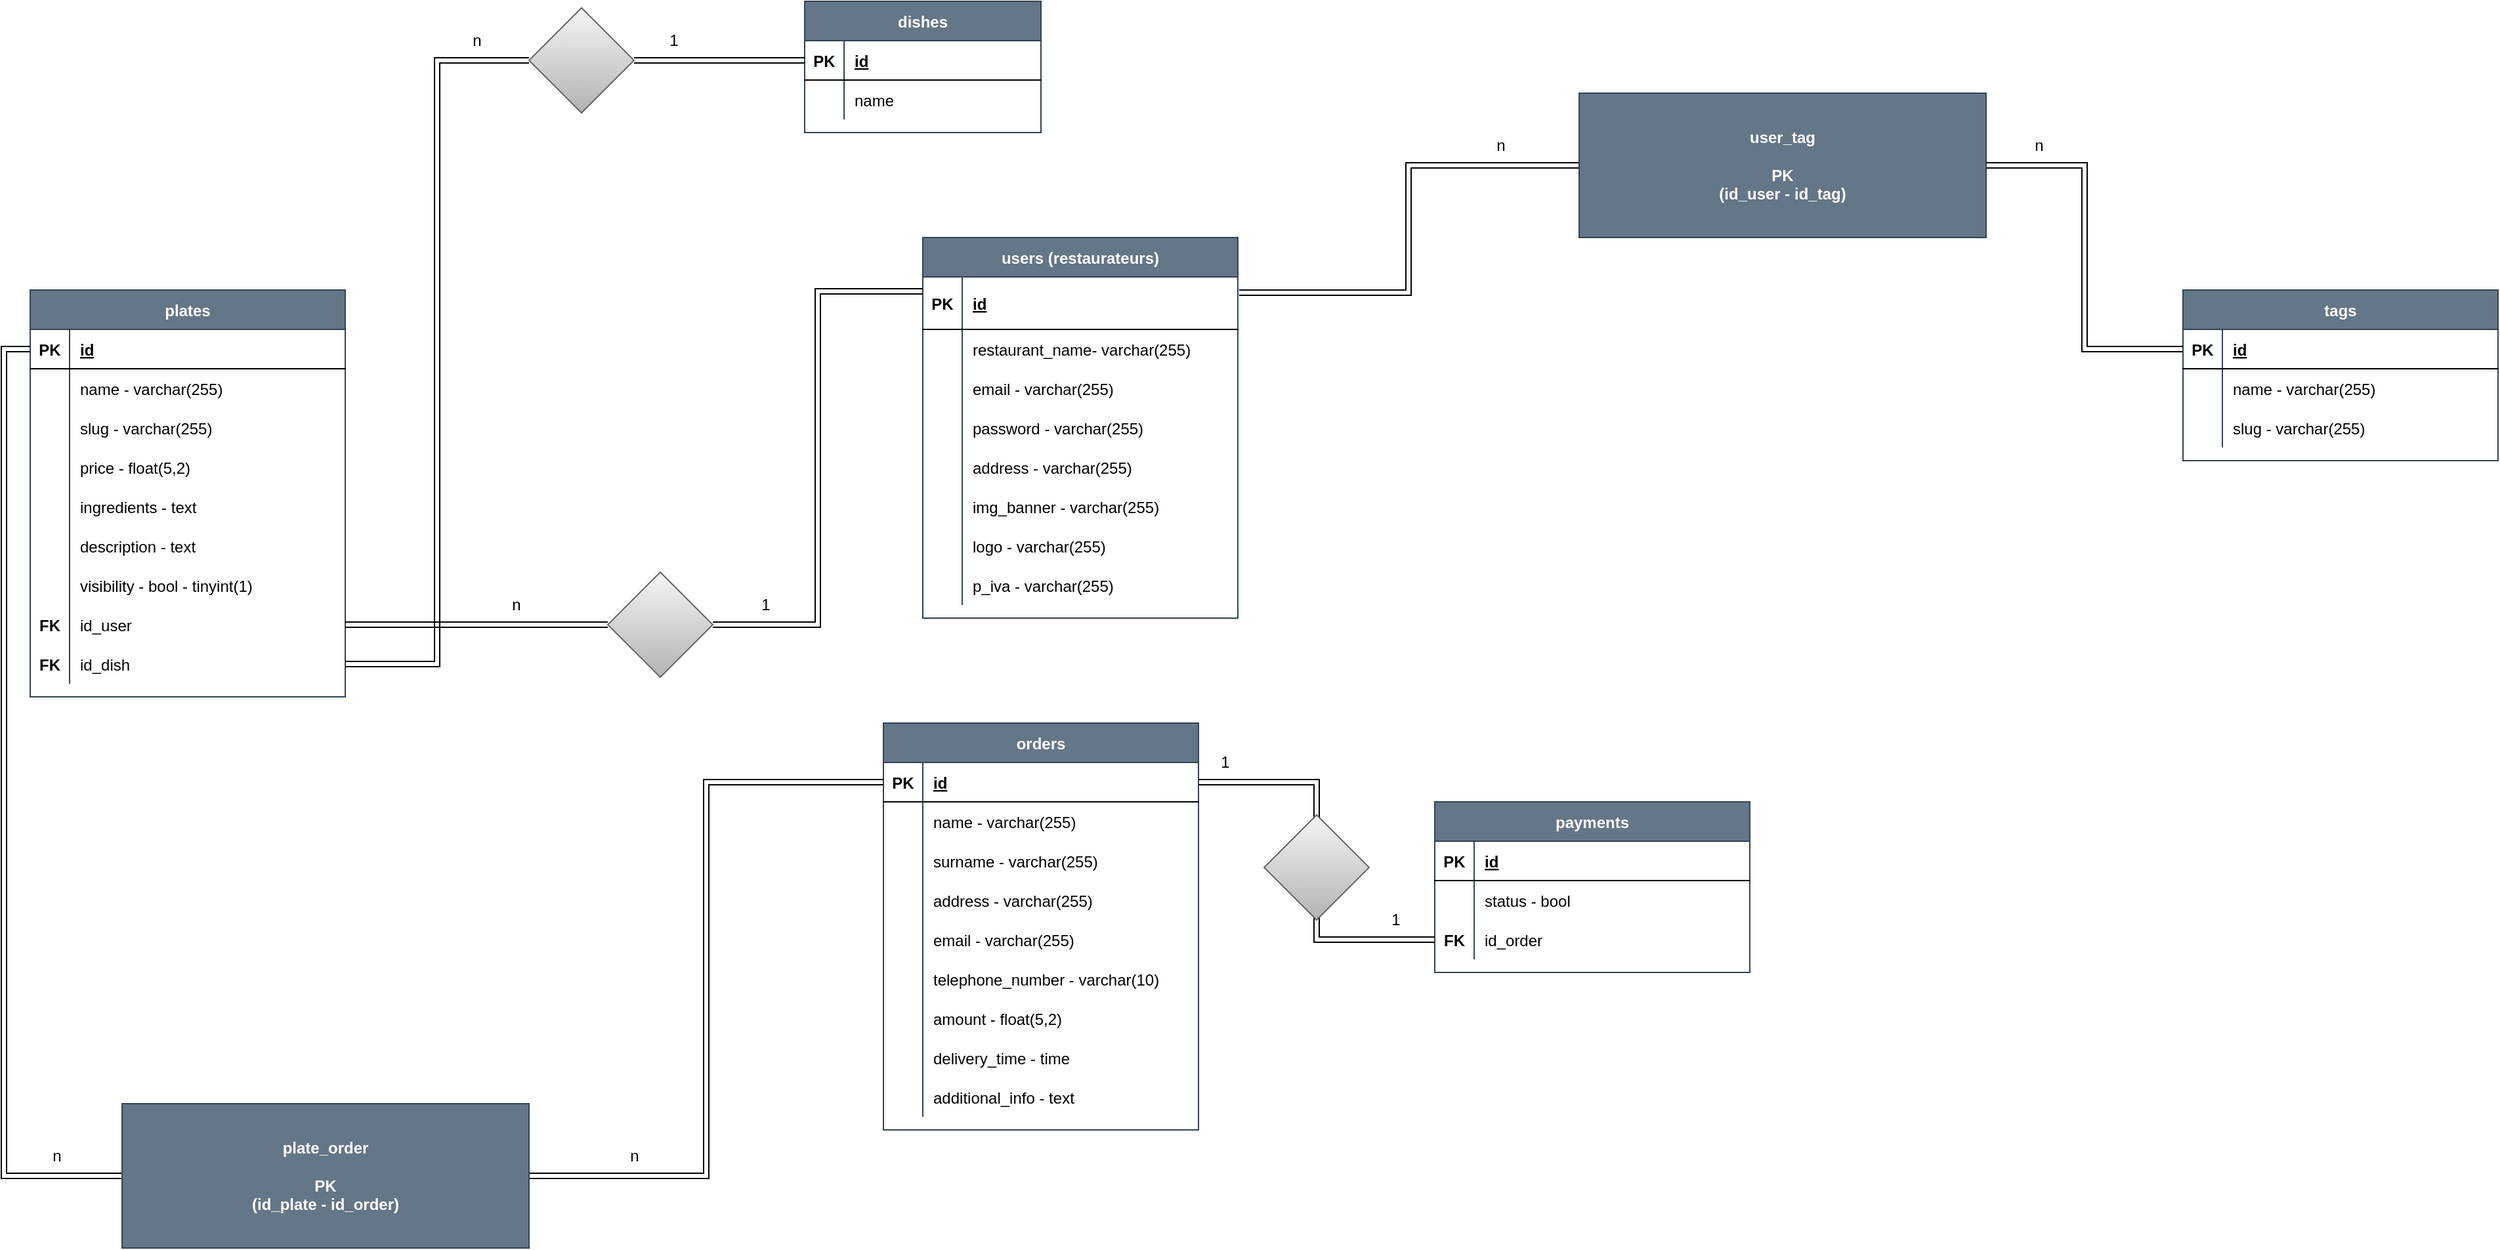 <mxfile version="14.6.13" type="device"><diagram id="OCfKpYu-21fqvuRPYT60" name="Page-1"><mxGraphModel dx="4401" dy="4482" grid="1" gridSize="10" guides="1" tooltips="1" connect="1" arrows="1" fold="1" page="1" pageScale="1" pageWidth="2339" pageHeight="3300" math="0" shadow="0"><root><mxCell id="0"/><mxCell id="1" parent="0"/><mxCell id="irEQx6zozW42-YNjG1B5-1" value="users (restaurateurs)" style="shape=table;startSize=30;container=1;collapsible=1;childLayout=tableLayout;fixedRows=1;rowLines=0;fontStyle=1;align=center;resizeLast=1;fillColor=#647687;strokeColor=#314354;fontColor=#ffffff;" parent="1" vertex="1"><mxGeometry x="460" y="60" width="240" height="290" as="geometry"><mxRectangle x="460" y="70" width="60" height="30" as="alternateBounds"/></mxGeometry></mxCell><mxCell id="irEQx6zozW42-YNjG1B5-2" value="" style="shape=partialRectangle;collapsible=0;dropTarget=0;pointerEvents=0;fillColor=none;top=0;left=0;bottom=1;right=0;points=[[0,0.5],[1,0.5]];portConstraint=eastwest;" parent="irEQx6zozW42-YNjG1B5-1" vertex="1"><mxGeometry y="30" width="240" height="40" as="geometry"/></mxCell><mxCell id="irEQx6zozW42-YNjG1B5-3" value="PK" style="shape=partialRectangle;connectable=0;fillColor=none;top=0;left=0;bottom=0;right=0;fontStyle=1;overflow=hidden;" parent="irEQx6zozW42-YNjG1B5-2" vertex="1"><mxGeometry width="30" height="40" as="geometry"/></mxCell><mxCell id="irEQx6zozW42-YNjG1B5-4" value="id" style="shape=partialRectangle;connectable=0;fillColor=none;top=0;left=0;bottom=0;right=0;align=left;spacingLeft=6;fontStyle=5;overflow=hidden;" parent="irEQx6zozW42-YNjG1B5-2" vertex="1"><mxGeometry x="30" width="210" height="40" as="geometry"/></mxCell><mxCell id="irEQx6zozW42-YNjG1B5-5" value="" style="shape=partialRectangle;collapsible=0;dropTarget=0;pointerEvents=0;fillColor=none;top=0;left=0;bottom=0;right=0;points=[[0,0.5],[1,0.5]];portConstraint=eastwest;" parent="irEQx6zozW42-YNjG1B5-1" vertex="1"><mxGeometry y="70" width="240" height="30" as="geometry"/></mxCell><mxCell id="irEQx6zozW42-YNjG1B5-6" value="" style="shape=partialRectangle;connectable=0;fillColor=none;top=0;left=0;bottom=0;right=0;editable=1;overflow=hidden;" parent="irEQx6zozW42-YNjG1B5-5" vertex="1"><mxGeometry width="30" height="30" as="geometry"/></mxCell><mxCell id="irEQx6zozW42-YNjG1B5-7" value="restaurant_name- varchar(255)" style="shape=partialRectangle;connectable=0;fillColor=none;top=0;left=0;bottom=0;right=0;align=left;spacingLeft=6;overflow=hidden;" parent="irEQx6zozW42-YNjG1B5-5" vertex="1"><mxGeometry x="30" width="210" height="30" as="geometry"/></mxCell><mxCell id="irEQx6zozW42-YNjG1B5-8" value="" style="shape=partialRectangle;collapsible=0;dropTarget=0;pointerEvents=0;fillColor=none;top=0;left=0;bottom=0;right=0;points=[[0,0.5],[1,0.5]];portConstraint=eastwest;" parent="irEQx6zozW42-YNjG1B5-1" vertex="1"><mxGeometry y="100" width="240" height="30" as="geometry"/></mxCell><mxCell id="irEQx6zozW42-YNjG1B5-9" value="" style="shape=partialRectangle;connectable=0;fillColor=none;top=0;left=0;bottom=0;right=0;editable=1;overflow=hidden;" parent="irEQx6zozW42-YNjG1B5-8" vertex="1"><mxGeometry width="30" height="30" as="geometry"/></mxCell><mxCell id="irEQx6zozW42-YNjG1B5-10" value="email - varchar(255)" style="shape=partialRectangle;connectable=0;fillColor=none;top=0;left=0;bottom=0;right=0;align=left;spacingLeft=6;overflow=hidden;" parent="irEQx6zozW42-YNjG1B5-8" vertex="1"><mxGeometry x="30" width="210" height="30" as="geometry"/></mxCell><mxCell id="irEQx6zozW42-YNjG1B5-11" value="" style="shape=partialRectangle;collapsible=0;dropTarget=0;pointerEvents=0;fillColor=none;top=0;left=0;bottom=0;right=0;points=[[0,0.5],[1,0.5]];portConstraint=eastwest;" parent="irEQx6zozW42-YNjG1B5-1" vertex="1"><mxGeometry y="130" width="240" height="30" as="geometry"/></mxCell><mxCell id="irEQx6zozW42-YNjG1B5-12" value="" style="shape=partialRectangle;connectable=0;fillColor=none;top=0;left=0;bottom=0;right=0;editable=1;overflow=hidden;" parent="irEQx6zozW42-YNjG1B5-11" vertex="1"><mxGeometry width="30" height="30" as="geometry"/></mxCell><mxCell id="irEQx6zozW42-YNjG1B5-13" value="password - varchar(255)" style="shape=partialRectangle;connectable=0;fillColor=none;top=0;left=0;bottom=0;right=0;align=left;spacingLeft=6;overflow=hidden;" parent="irEQx6zozW42-YNjG1B5-11" vertex="1"><mxGeometry x="30" width="210" height="30" as="geometry"/></mxCell><mxCell id="irEQx6zozW42-YNjG1B5-14" value="" style="shape=partialRectangle;collapsible=0;dropTarget=0;pointerEvents=0;fillColor=none;top=0;left=0;bottom=0;right=0;points=[[0,0.5],[1,0.5]];portConstraint=eastwest;" parent="irEQx6zozW42-YNjG1B5-1" vertex="1"><mxGeometry y="160" width="240" height="30" as="geometry"/></mxCell><mxCell id="irEQx6zozW42-YNjG1B5-15" value="" style="shape=partialRectangle;connectable=0;fillColor=none;top=0;left=0;bottom=0;right=0;editable=1;overflow=hidden;" parent="irEQx6zozW42-YNjG1B5-14" vertex="1"><mxGeometry width="30" height="30" as="geometry"/></mxCell><mxCell id="irEQx6zozW42-YNjG1B5-16" value="address - varchar(255)" style="shape=partialRectangle;connectable=0;fillColor=none;top=0;left=0;bottom=0;right=0;align=left;spacingLeft=6;overflow=hidden;" parent="irEQx6zozW42-YNjG1B5-14" vertex="1"><mxGeometry x="30" width="210" height="30" as="geometry"/></mxCell><mxCell id="irEQx6zozW42-YNjG1B5-17" value="" style="shape=partialRectangle;collapsible=0;dropTarget=0;pointerEvents=0;fillColor=none;top=0;left=0;bottom=0;right=0;points=[[0,0.5],[1,0.5]];portConstraint=eastwest;" parent="irEQx6zozW42-YNjG1B5-1" vertex="1"><mxGeometry y="190" width="240" height="30" as="geometry"/></mxCell><mxCell id="irEQx6zozW42-YNjG1B5-18" value="" style="shape=partialRectangle;connectable=0;fillColor=none;top=0;left=0;bottom=0;right=0;editable=1;overflow=hidden;" parent="irEQx6zozW42-YNjG1B5-17" vertex="1"><mxGeometry width="30" height="30" as="geometry"/></mxCell><mxCell id="irEQx6zozW42-YNjG1B5-19" value="img_banner - varchar(255)" style="shape=partialRectangle;connectable=0;fillColor=none;top=0;left=0;bottom=0;right=0;align=left;spacingLeft=6;overflow=hidden;" parent="irEQx6zozW42-YNjG1B5-17" vertex="1"><mxGeometry x="30" width="210" height="30" as="geometry"/></mxCell><mxCell id="MkIH5pgXnj6aH3wfP5eJ-2" value="" style="shape=partialRectangle;collapsible=0;dropTarget=0;pointerEvents=0;fillColor=none;top=0;left=0;bottom=0;right=0;points=[[0,0.5],[1,0.5]];portConstraint=eastwest;" parent="irEQx6zozW42-YNjG1B5-1" vertex="1"><mxGeometry y="220" width="240" height="30" as="geometry"/></mxCell><mxCell id="MkIH5pgXnj6aH3wfP5eJ-3" value="" style="shape=partialRectangle;connectable=0;fillColor=none;top=0;left=0;bottom=0;right=0;editable=1;overflow=hidden;" parent="MkIH5pgXnj6aH3wfP5eJ-2" vertex="1"><mxGeometry width="30" height="30" as="geometry"/></mxCell><mxCell id="MkIH5pgXnj6aH3wfP5eJ-4" value="logo - varchar(255)" style="shape=partialRectangle;connectable=0;fillColor=none;top=0;left=0;bottom=0;right=0;align=left;spacingLeft=6;overflow=hidden;" parent="MkIH5pgXnj6aH3wfP5eJ-2" vertex="1"><mxGeometry x="30" width="210" height="30" as="geometry"/></mxCell><mxCell id="MkIH5pgXnj6aH3wfP5eJ-5" value="" style="shape=partialRectangle;collapsible=0;dropTarget=0;pointerEvents=0;fillColor=none;top=0;left=0;bottom=0;right=0;points=[[0,0.5],[1,0.5]];portConstraint=eastwest;" parent="irEQx6zozW42-YNjG1B5-1" vertex="1"><mxGeometry y="250" width="240" height="30" as="geometry"/></mxCell><mxCell id="MkIH5pgXnj6aH3wfP5eJ-6" value="" style="shape=partialRectangle;connectable=0;fillColor=none;top=0;left=0;bottom=0;right=0;editable=1;overflow=hidden;" parent="MkIH5pgXnj6aH3wfP5eJ-5" vertex="1"><mxGeometry width="30" height="30" as="geometry"/></mxCell><mxCell id="MkIH5pgXnj6aH3wfP5eJ-7" value="p_iva - varchar(255)" style="shape=partialRectangle;connectable=0;fillColor=none;top=0;left=0;bottom=0;right=0;align=left;spacingLeft=6;overflow=hidden;" parent="MkIH5pgXnj6aH3wfP5eJ-5" vertex="1"><mxGeometry x="30" width="210" height="30" as="geometry"/></mxCell><mxCell id="irEQx6zozW42-YNjG1B5-20" value="plates" style="shape=table;startSize=30;container=1;collapsible=1;childLayout=tableLayout;fixedRows=1;rowLines=0;fontStyle=1;align=center;resizeLast=1;fillColor=#647687;strokeColor=#314354;fontColor=#ffffff;" parent="1" vertex="1"><mxGeometry x="-220" y="100" width="240" height="310" as="geometry"><mxRectangle x="-220" y="100" width="70" height="30" as="alternateBounds"/></mxGeometry></mxCell><mxCell id="irEQx6zozW42-YNjG1B5-21" value="" style="shape=partialRectangle;collapsible=0;dropTarget=0;pointerEvents=0;fillColor=none;top=0;left=0;bottom=1;right=0;points=[[0,0.5],[1,0.5]];portConstraint=eastwest;" parent="irEQx6zozW42-YNjG1B5-20" vertex="1"><mxGeometry y="30" width="240" height="30" as="geometry"/></mxCell><mxCell id="irEQx6zozW42-YNjG1B5-22" value="PK" style="shape=partialRectangle;connectable=0;fillColor=none;top=0;left=0;bottom=0;right=0;fontStyle=1;overflow=hidden;" parent="irEQx6zozW42-YNjG1B5-21" vertex="1"><mxGeometry width="30" height="30" as="geometry"/></mxCell><mxCell id="irEQx6zozW42-YNjG1B5-23" value="id" style="shape=partialRectangle;connectable=0;fillColor=none;top=0;left=0;bottom=0;right=0;align=left;spacingLeft=6;fontStyle=5;overflow=hidden;" parent="irEQx6zozW42-YNjG1B5-21" vertex="1"><mxGeometry x="30" width="210" height="30" as="geometry"/></mxCell><mxCell id="irEQx6zozW42-YNjG1B5-24" value="" style="shape=partialRectangle;collapsible=0;dropTarget=0;pointerEvents=0;fillColor=none;top=0;left=0;bottom=0;right=0;points=[[0,0.5],[1,0.5]];portConstraint=eastwest;" parent="irEQx6zozW42-YNjG1B5-20" vertex="1"><mxGeometry y="60" width="240" height="30" as="geometry"/></mxCell><mxCell id="irEQx6zozW42-YNjG1B5-25" value="" style="shape=partialRectangle;connectable=0;fillColor=none;top=0;left=0;bottom=0;right=0;editable=1;overflow=hidden;" parent="irEQx6zozW42-YNjG1B5-24" vertex="1"><mxGeometry width="30" height="30" as="geometry"/></mxCell><mxCell id="irEQx6zozW42-YNjG1B5-26" value="name - varchar(255)" style="shape=partialRectangle;connectable=0;fillColor=none;top=0;left=0;bottom=0;right=0;align=left;spacingLeft=6;overflow=hidden;" parent="irEQx6zozW42-YNjG1B5-24" vertex="1"><mxGeometry x="30" width="210" height="30" as="geometry"/></mxCell><mxCell id="irEQx6zozW42-YNjG1B5-27" value="" style="shape=partialRectangle;collapsible=0;dropTarget=0;pointerEvents=0;fillColor=none;top=0;left=0;bottom=0;right=0;points=[[0,0.5],[1,0.5]];portConstraint=eastwest;" parent="irEQx6zozW42-YNjG1B5-20" vertex="1"><mxGeometry y="90" width="240" height="30" as="geometry"/></mxCell><mxCell id="irEQx6zozW42-YNjG1B5-28" value="" style="shape=partialRectangle;connectable=0;fillColor=none;top=0;left=0;bottom=0;right=0;editable=1;overflow=hidden;" parent="irEQx6zozW42-YNjG1B5-27" vertex="1"><mxGeometry width="30" height="30" as="geometry"/></mxCell><mxCell id="irEQx6zozW42-YNjG1B5-29" value="slug - varchar(255)" style="shape=partialRectangle;connectable=0;fillColor=none;top=0;left=0;bottom=0;right=0;align=left;spacingLeft=6;overflow=hidden;" parent="irEQx6zozW42-YNjG1B5-27" vertex="1"><mxGeometry x="30" width="210" height="30" as="geometry"/></mxCell><mxCell id="irEQx6zozW42-YNjG1B5-30" value="" style="shape=partialRectangle;collapsible=0;dropTarget=0;pointerEvents=0;fillColor=none;top=0;left=0;bottom=0;right=0;points=[[0,0.5],[1,0.5]];portConstraint=eastwest;" parent="irEQx6zozW42-YNjG1B5-20" vertex="1"><mxGeometry y="120" width="240" height="30" as="geometry"/></mxCell><mxCell id="irEQx6zozW42-YNjG1B5-31" value="" style="shape=partialRectangle;connectable=0;fillColor=none;top=0;left=0;bottom=0;right=0;editable=1;overflow=hidden;" parent="irEQx6zozW42-YNjG1B5-30" vertex="1"><mxGeometry width="30" height="30" as="geometry"/></mxCell><mxCell id="irEQx6zozW42-YNjG1B5-32" value="price - float(5,2)" style="shape=partialRectangle;connectable=0;fillColor=none;top=0;left=0;bottom=0;right=0;align=left;spacingLeft=6;overflow=hidden;" parent="irEQx6zozW42-YNjG1B5-30" vertex="1"><mxGeometry x="30" width="210" height="30" as="geometry"/></mxCell><mxCell id="irEQx6zozW42-YNjG1B5-33" value="" style="shape=partialRectangle;collapsible=0;dropTarget=0;pointerEvents=0;fillColor=none;top=0;left=0;bottom=0;right=0;points=[[0,0.5],[1,0.5]];portConstraint=eastwest;" parent="irEQx6zozW42-YNjG1B5-20" vertex="1"><mxGeometry y="150" width="240" height="30" as="geometry"/></mxCell><mxCell id="irEQx6zozW42-YNjG1B5-34" value="" style="shape=partialRectangle;connectable=0;fillColor=none;top=0;left=0;bottom=0;right=0;editable=1;overflow=hidden;" parent="irEQx6zozW42-YNjG1B5-33" vertex="1"><mxGeometry width="30" height="30" as="geometry"/></mxCell><mxCell id="irEQx6zozW42-YNjG1B5-35" value="ingredients - text" style="shape=partialRectangle;connectable=0;fillColor=none;top=0;left=0;bottom=0;right=0;align=left;spacingLeft=6;overflow=hidden;" parent="irEQx6zozW42-YNjG1B5-33" vertex="1"><mxGeometry x="30" width="210" height="30" as="geometry"/></mxCell><mxCell id="irEQx6zozW42-YNjG1B5-45" value="" style="shape=partialRectangle;collapsible=0;dropTarget=0;pointerEvents=0;fillColor=none;top=0;left=0;bottom=0;right=0;points=[[0,0.5],[1,0.5]];portConstraint=eastwest;" parent="irEQx6zozW42-YNjG1B5-20" vertex="1"><mxGeometry y="180" width="240" height="30" as="geometry"/></mxCell><mxCell id="irEQx6zozW42-YNjG1B5-46" value="" style="shape=partialRectangle;connectable=0;fillColor=none;top=0;left=0;bottom=0;right=0;editable=1;overflow=hidden;" parent="irEQx6zozW42-YNjG1B5-45" vertex="1"><mxGeometry width="30" height="30" as="geometry"/></mxCell><mxCell id="irEQx6zozW42-YNjG1B5-47" value="description - text" style="shape=partialRectangle;connectable=0;fillColor=none;top=0;left=0;bottom=0;right=0;align=left;spacingLeft=6;overflow=hidden;" parent="irEQx6zozW42-YNjG1B5-45" vertex="1"><mxGeometry x="30" width="210" height="30" as="geometry"/></mxCell><mxCell id="irEQx6zozW42-YNjG1B5-48" value="" style="shape=partialRectangle;collapsible=0;dropTarget=0;pointerEvents=0;fillColor=none;top=0;left=0;bottom=0;right=0;points=[[0,0.5],[1,0.5]];portConstraint=eastwest;" parent="irEQx6zozW42-YNjG1B5-20" vertex="1"><mxGeometry y="210" width="240" height="30" as="geometry"/></mxCell><mxCell id="irEQx6zozW42-YNjG1B5-49" value="" style="shape=partialRectangle;connectable=0;fillColor=none;top=0;left=0;bottom=0;right=0;editable=1;overflow=hidden;" parent="irEQx6zozW42-YNjG1B5-48" vertex="1"><mxGeometry width="30" height="30" as="geometry"/></mxCell><mxCell id="irEQx6zozW42-YNjG1B5-50" value="visibility - bool - tinyint(1)" style="shape=partialRectangle;connectable=0;fillColor=none;top=0;left=0;bottom=0;right=0;align=left;spacingLeft=6;overflow=hidden;" parent="irEQx6zozW42-YNjG1B5-48" vertex="1"><mxGeometry x="30" width="210" height="30" as="geometry"/></mxCell><mxCell id="irEQx6zozW42-YNjG1B5-51" value="" style="shape=partialRectangle;collapsible=0;dropTarget=0;pointerEvents=0;fillColor=none;top=0;left=0;bottom=0;right=0;points=[[0,0.5],[1,0.5]];portConstraint=eastwest;" parent="irEQx6zozW42-YNjG1B5-20" vertex="1"><mxGeometry y="240" width="240" height="30" as="geometry"/></mxCell><mxCell id="irEQx6zozW42-YNjG1B5-52" value="FK" style="shape=partialRectangle;connectable=0;fillColor=none;top=0;left=0;bottom=0;right=0;editable=1;overflow=hidden;fontStyle=1" parent="irEQx6zozW42-YNjG1B5-51" vertex="1"><mxGeometry width="30" height="30" as="geometry"/></mxCell><mxCell id="irEQx6zozW42-YNjG1B5-53" value="id_user" style="shape=partialRectangle;connectable=0;fillColor=none;top=0;left=0;bottom=0;right=0;align=left;spacingLeft=6;overflow=hidden;" parent="irEQx6zozW42-YNjG1B5-51" vertex="1"><mxGeometry x="30" width="210" height="30" as="geometry"/></mxCell><mxCell id="p4fH3UwkxCmrFu8oKvMI-21" value="" style="shape=partialRectangle;collapsible=0;dropTarget=0;pointerEvents=0;fillColor=none;top=0;left=0;bottom=0;right=0;points=[[0,0.5],[1,0.5]];portConstraint=eastwest;" parent="irEQx6zozW42-YNjG1B5-20" vertex="1"><mxGeometry y="270" width="240" height="30" as="geometry"/></mxCell><mxCell id="p4fH3UwkxCmrFu8oKvMI-22" value="FK" style="shape=partialRectangle;connectable=0;fillColor=none;top=0;left=0;bottom=0;right=0;editable=1;overflow=hidden;fontStyle=1" parent="p4fH3UwkxCmrFu8oKvMI-21" vertex="1"><mxGeometry width="30" height="30" as="geometry"/></mxCell><mxCell id="p4fH3UwkxCmrFu8oKvMI-23" value="id_dish" style="shape=partialRectangle;connectable=0;fillColor=none;top=0;left=0;bottom=0;right=0;align=left;spacingLeft=6;overflow=hidden;" parent="p4fH3UwkxCmrFu8oKvMI-21" vertex="1"><mxGeometry x="30" width="210" height="30" as="geometry"/></mxCell><mxCell id="irEQx6zozW42-YNjG1B5-55" value="orders" style="shape=table;startSize=30;container=1;collapsible=1;childLayout=tableLayout;fixedRows=1;rowLines=0;fontStyle=1;align=center;resizeLast=1;fillColor=#647687;strokeColor=#314354;fontColor=#ffffff;" parent="1" vertex="1"><mxGeometry x="430" y="430" width="240" height="310" as="geometry"><mxRectangle x="430" y="430" width="70" height="30" as="alternateBounds"/></mxGeometry></mxCell><mxCell id="irEQx6zozW42-YNjG1B5-56" value="" style="shape=partialRectangle;collapsible=0;dropTarget=0;pointerEvents=0;fillColor=none;top=0;left=0;bottom=1;right=0;points=[[0,0.5],[1,0.5]];portConstraint=eastwest;" parent="irEQx6zozW42-YNjG1B5-55" vertex="1"><mxGeometry y="30" width="240" height="30" as="geometry"/></mxCell><mxCell id="irEQx6zozW42-YNjG1B5-57" value="PK" style="shape=partialRectangle;connectable=0;fillColor=none;top=0;left=0;bottom=0;right=0;fontStyle=1;overflow=hidden;" parent="irEQx6zozW42-YNjG1B5-56" vertex="1"><mxGeometry width="30" height="30" as="geometry"/></mxCell><mxCell id="irEQx6zozW42-YNjG1B5-58" value="id" style="shape=partialRectangle;connectable=0;fillColor=none;top=0;left=0;bottom=0;right=0;align=left;spacingLeft=6;fontStyle=5;overflow=hidden;" parent="irEQx6zozW42-YNjG1B5-56" vertex="1"><mxGeometry x="30" width="210" height="30" as="geometry"/></mxCell><mxCell id="irEQx6zozW42-YNjG1B5-65" value="" style="shape=partialRectangle;collapsible=0;dropTarget=0;pointerEvents=0;fillColor=none;top=0;left=0;bottom=0;right=0;points=[[0,0.5],[1,0.5]];portConstraint=eastwest;" parent="irEQx6zozW42-YNjG1B5-55" vertex="1"><mxGeometry y="60" width="240" height="30" as="geometry"/></mxCell><mxCell id="irEQx6zozW42-YNjG1B5-66" value="" style="shape=partialRectangle;connectable=0;fillColor=none;top=0;left=0;bottom=0;right=0;editable=1;overflow=hidden;" parent="irEQx6zozW42-YNjG1B5-65" vertex="1"><mxGeometry width="30" height="30" as="geometry"/></mxCell><mxCell id="irEQx6zozW42-YNjG1B5-67" value="name - varchar(255)" style="shape=partialRectangle;connectable=0;fillColor=none;top=0;left=0;bottom=0;right=0;align=left;spacingLeft=6;overflow=hidden;" parent="irEQx6zozW42-YNjG1B5-65" vertex="1"><mxGeometry x="30" width="210" height="30" as="geometry"/></mxCell><mxCell id="irEQx6zozW42-YNjG1B5-68" value="" style="shape=partialRectangle;collapsible=0;dropTarget=0;pointerEvents=0;fillColor=none;top=0;left=0;bottom=0;right=0;points=[[0,0.5],[1,0.5]];portConstraint=eastwest;" parent="irEQx6zozW42-YNjG1B5-55" vertex="1"><mxGeometry y="90" width="240" height="30" as="geometry"/></mxCell><mxCell id="irEQx6zozW42-YNjG1B5-69" value="" style="shape=partialRectangle;connectable=0;fillColor=none;top=0;left=0;bottom=0;right=0;editable=1;overflow=hidden;" parent="irEQx6zozW42-YNjG1B5-68" vertex="1"><mxGeometry width="30" height="30" as="geometry"/></mxCell><mxCell id="irEQx6zozW42-YNjG1B5-70" value="surname - varchar(255)" style="shape=partialRectangle;connectable=0;fillColor=none;top=0;left=0;bottom=0;right=0;align=left;spacingLeft=6;overflow=hidden;" parent="irEQx6zozW42-YNjG1B5-68" vertex="1"><mxGeometry x="30" width="210" height="30" as="geometry"/></mxCell><mxCell id="irEQx6zozW42-YNjG1B5-71" value="" style="shape=partialRectangle;collapsible=0;dropTarget=0;pointerEvents=0;fillColor=none;top=0;left=0;bottom=0;right=0;points=[[0,0.5],[1,0.5]];portConstraint=eastwest;" parent="irEQx6zozW42-YNjG1B5-55" vertex="1"><mxGeometry y="120" width="240" height="30" as="geometry"/></mxCell><mxCell id="irEQx6zozW42-YNjG1B5-72" value="" style="shape=partialRectangle;connectable=0;fillColor=none;top=0;left=0;bottom=0;right=0;editable=1;overflow=hidden;" parent="irEQx6zozW42-YNjG1B5-71" vertex="1"><mxGeometry width="30" height="30" as="geometry"/></mxCell><mxCell id="irEQx6zozW42-YNjG1B5-73" value="address - varchar(255)" style="shape=partialRectangle;connectable=0;fillColor=none;top=0;left=0;bottom=0;right=0;align=left;spacingLeft=6;overflow=hidden;" parent="irEQx6zozW42-YNjG1B5-71" vertex="1"><mxGeometry x="30" width="210" height="30" as="geometry"/></mxCell><mxCell id="irEQx6zozW42-YNjG1B5-77" value="" style="shape=partialRectangle;collapsible=0;dropTarget=0;pointerEvents=0;fillColor=none;top=0;left=0;bottom=0;right=0;points=[[0,0.5],[1,0.5]];portConstraint=eastwest;" parent="irEQx6zozW42-YNjG1B5-55" vertex="1"><mxGeometry y="150" width="240" height="30" as="geometry"/></mxCell><mxCell id="irEQx6zozW42-YNjG1B5-78" value="" style="shape=partialRectangle;connectable=0;fillColor=none;top=0;left=0;bottom=0;right=0;editable=1;overflow=hidden;" parent="irEQx6zozW42-YNjG1B5-77" vertex="1"><mxGeometry width="30" height="30" as="geometry"/></mxCell><mxCell id="irEQx6zozW42-YNjG1B5-79" value="email - varchar(255)" style="shape=partialRectangle;connectable=0;fillColor=none;top=0;left=0;bottom=0;right=0;align=left;spacingLeft=6;overflow=hidden;" parent="irEQx6zozW42-YNjG1B5-77" vertex="1"><mxGeometry x="30" width="210" height="30" as="geometry"/></mxCell><mxCell id="irEQx6zozW42-YNjG1B5-74" value="" style="shape=partialRectangle;collapsible=0;dropTarget=0;pointerEvents=0;fillColor=none;top=0;left=0;bottom=0;right=0;points=[[0,0.5],[1,0.5]];portConstraint=eastwest;" parent="irEQx6zozW42-YNjG1B5-55" vertex="1"><mxGeometry y="180" width="240" height="30" as="geometry"/></mxCell><mxCell id="irEQx6zozW42-YNjG1B5-75" value="" style="shape=partialRectangle;connectable=0;fillColor=none;top=0;left=0;bottom=0;right=0;editable=1;overflow=hidden;" parent="irEQx6zozW42-YNjG1B5-74" vertex="1"><mxGeometry width="30" height="30" as="geometry"/></mxCell><mxCell id="irEQx6zozW42-YNjG1B5-76" value="telephone_number - varchar(10)" style="shape=partialRectangle;connectable=0;fillColor=none;top=0;left=0;bottom=0;right=0;align=left;spacingLeft=6;overflow=hidden;" parent="irEQx6zozW42-YNjG1B5-74" vertex="1"><mxGeometry x="30" width="210" height="30" as="geometry"/></mxCell><mxCell id="irEQx6zozW42-YNjG1B5-59" value="" style="shape=partialRectangle;collapsible=0;dropTarget=0;pointerEvents=0;fillColor=none;top=0;left=0;bottom=0;right=0;points=[[0,0.5],[1,0.5]];portConstraint=eastwest;" parent="irEQx6zozW42-YNjG1B5-55" vertex="1"><mxGeometry y="210" width="240" height="30" as="geometry"/></mxCell><mxCell id="irEQx6zozW42-YNjG1B5-60" value="" style="shape=partialRectangle;connectable=0;fillColor=none;top=0;left=0;bottom=0;right=0;editable=1;overflow=hidden;" parent="irEQx6zozW42-YNjG1B5-59" vertex="1"><mxGeometry width="30" height="30" as="geometry"/></mxCell><mxCell id="irEQx6zozW42-YNjG1B5-61" value="amount - float(5,2)" style="shape=partialRectangle;connectable=0;fillColor=none;top=0;left=0;bottom=0;right=0;align=left;spacingLeft=6;overflow=hidden;" parent="irEQx6zozW42-YNjG1B5-59" vertex="1"><mxGeometry x="30" width="210" height="30" as="geometry"/></mxCell><mxCell id="irEQx6zozW42-YNjG1B5-62" value="" style="shape=partialRectangle;collapsible=0;dropTarget=0;pointerEvents=0;fillColor=none;top=0;left=0;bottom=0;right=0;points=[[0,0.5],[1,0.5]];portConstraint=eastwest;" parent="irEQx6zozW42-YNjG1B5-55" vertex="1"><mxGeometry y="240" width="240" height="30" as="geometry"/></mxCell><mxCell id="irEQx6zozW42-YNjG1B5-63" value="" style="shape=partialRectangle;connectable=0;fillColor=none;top=0;left=0;bottom=0;right=0;editable=1;overflow=hidden;" parent="irEQx6zozW42-YNjG1B5-62" vertex="1"><mxGeometry width="30" height="30" as="geometry"/></mxCell><mxCell id="irEQx6zozW42-YNjG1B5-64" value="delivery_time - time" style="shape=partialRectangle;connectable=0;fillColor=none;top=0;left=0;bottom=0;right=0;align=left;spacingLeft=6;overflow=hidden;" parent="irEQx6zozW42-YNjG1B5-62" vertex="1"><mxGeometry x="30" width="210" height="30" as="geometry"/></mxCell><mxCell id="irEQx6zozW42-YNjG1B5-80" value="" style="shape=partialRectangle;collapsible=0;dropTarget=0;pointerEvents=0;fillColor=none;top=0;left=0;bottom=0;right=0;points=[[0,0.5],[1,0.5]];portConstraint=eastwest;" parent="irEQx6zozW42-YNjG1B5-55" vertex="1"><mxGeometry y="270" width="240" height="30" as="geometry"/></mxCell><mxCell id="irEQx6zozW42-YNjG1B5-81" value="" style="shape=partialRectangle;connectable=0;fillColor=none;top=0;left=0;bottom=0;right=0;editable=1;overflow=hidden;" parent="irEQx6zozW42-YNjG1B5-80" vertex="1"><mxGeometry width="30" height="30" as="geometry"/></mxCell><mxCell id="irEQx6zozW42-YNjG1B5-82" value="additional_info - text" style="shape=partialRectangle;connectable=0;fillColor=none;top=0;left=0;bottom=0;right=0;align=left;spacingLeft=6;overflow=hidden;" parent="irEQx6zozW42-YNjG1B5-80" vertex="1"><mxGeometry x="30" width="210" height="30" as="geometry"/></mxCell><mxCell id="irEQx6zozW42-YNjG1B5-99" value="payments" style="shape=table;startSize=30;container=1;collapsible=1;childLayout=tableLayout;fixedRows=1;rowLines=0;fontStyle=1;align=center;resizeLast=1;fillColor=#647687;strokeColor=#314354;fontColor=#ffffff;" parent="1" vertex="1"><mxGeometry x="850" y="490" width="240" height="130" as="geometry"/></mxCell><mxCell id="irEQx6zozW42-YNjG1B5-100" value="" style="shape=partialRectangle;collapsible=0;dropTarget=0;pointerEvents=0;fillColor=none;top=0;left=0;bottom=1;right=0;points=[[0,0.5],[1,0.5]];portConstraint=eastwest;" parent="irEQx6zozW42-YNjG1B5-99" vertex="1"><mxGeometry y="30" width="240" height="30" as="geometry"/></mxCell><mxCell id="irEQx6zozW42-YNjG1B5-101" value="PK" style="shape=partialRectangle;connectable=0;fillColor=none;top=0;left=0;bottom=0;right=0;fontStyle=1;overflow=hidden;" parent="irEQx6zozW42-YNjG1B5-100" vertex="1"><mxGeometry width="30" height="30" as="geometry"/></mxCell><mxCell id="irEQx6zozW42-YNjG1B5-102" value="id" style="shape=partialRectangle;connectable=0;fillColor=none;top=0;left=0;bottom=0;right=0;align=left;spacingLeft=6;fontStyle=5;overflow=hidden;" parent="irEQx6zozW42-YNjG1B5-100" vertex="1"><mxGeometry x="30" width="210" height="30" as="geometry"/></mxCell><mxCell id="irEQx6zozW42-YNjG1B5-103" value="" style="shape=partialRectangle;collapsible=0;dropTarget=0;pointerEvents=0;fillColor=none;top=0;left=0;bottom=0;right=0;points=[[0,0.5],[1,0.5]];portConstraint=eastwest;" parent="irEQx6zozW42-YNjG1B5-99" vertex="1"><mxGeometry y="60" width="240" height="30" as="geometry"/></mxCell><mxCell id="irEQx6zozW42-YNjG1B5-104" value="" style="shape=partialRectangle;connectable=0;fillColor=none;top=0;left=0;bottom=0;right=0;editable=1;overflow=hidden;" parent="irEQx6zozW42-YNjG1B5-103" vertex="1"><mxGeometry width="30" height="30" as="geometry"/></mxCell><mxCell id="irEQx6zozW42-YNjG1B5-105" value="status - bool" style="shape=partialRectangle;connectable=0;fillColor=none;top=0;left=0;bottom=0;right=0;align=left;spacingLeft=6;overflow=hidden;" parent="irEQx6zozW42-YNjG1B5-103" vertex="1"><mxGeometry x="30" width="210" height="30" as="geometry"/></mxCell><mxCell id="irEQx6zozW42-YNjG1B5-109" value="" style="shape=partialRectangle;collapsible=0;dropTarget=0;pointerEvents=0;fillColor=none;top=0;left=0;bottom=0;right=0;points=[[0,0.5],[1,0.5]];portConstraint=eastwest;" parent="irEQx6zozW42-YNjG1B5-99" vertex="1"><mxGeometry y="90" width="240" height="30" as="geometry"/></mxCell><mxCell id="irEQx6zozW42-YNjG1B5-110" value="FK" style="shape=partialRectangle;connectable=0;fillColor=none;top=0;left=0;bottom=0;right=0;editable=1;overflow=hidden;fontStyle=1" parent="irEQx6zozW42-YNjG1B5-109" vertex="1"><mxGeometry width="30" height="30" as="geometry"/></mxCell><mxCell id="irEQx6zozW42-YNjG1B5-111" value="id_order" style="shape=partialRectangle;connectable=0;fillColor=none;top=0;left=0;bottom=0;right=0;align=left;spacingLeft=6;overflow=hidden;" parent="irEQx6zozW42-YNjG1B5-109" vertex="1"><mxGeometry x="30" width="210" height="30" as="geometry"/></mxCell><mxCell id="irEQx6zozW42-YNjG1B5-133" style="edgeStyle=orthogonalEdgeStyle;shape=link;rounded=0;orthogonalLoop=1;jettySize=auto;html=1;exitX=1;exitY=0.5;exitDx=0;exitDy=0;entryX=0;entryY=0.5;entryDx=0;entryDy=0;" parent="1" source="irEQx6zozW42-YNjG1B5-56" target="irEQx6zozW42-YNjG1B5-109" edge="1"><mxGeometry relative="1" as="geometry"/></mxCell><mxCell id="irEQx6zozW42-YNjG1B5-147" value="tags" style="shape=table;startSize=30;container=1;collapsible=1;childLayout=tableLayout;fixedRows=1;rowLines=0;fontStyle=1;align=center;resizeLast=1;fillColor=#647687;strokeColor=#314354;fontColor=#ffffff;" parent="1" vertex="1"><mxGeometry x="1420" y="100" width="240" height="130" as="geometry"/></mxCell><mxCell id="irEQx6zozW42-YNjG1B5-148" value="" style="shape=partialRectangle;collapsible=0;dropTarget=0;pointerEvents=0;fillColor=none;top=0;left=0;bottom=1;right=0;points=[[0,0.5],[1,0.5]];portConstraint=eastwest;" parent="irEQx6zozW42-YNjG1B5-147" vertex="1"><mxGeometry y="30" width="240" height="30" as="geometry"/></mxCell><mxCell id="irEQx6zozW42-YNjG1B5-149" value="PK" style="shape=partialRectangle;connectable=0;fillColor=none;top=0;left=0;bottom=0;right=0;fontStyle=1;overflow=hidden;" parent="irEQx6zozW42-YNjG1B5-148" vertex="1"><mxGeometry width="30" height="30" as="geometry"/></mxCell><mxCell id="irEQx6zozW42-YNjG1B5-150" value="id" style="shape=partialRectangle;connectable=0;fillColor=none;top=0;left=0;bottom=0;right=0;align=left;spacingLeft=6;fontStyle=5;overflow=hidden;" parent="irEQx6zozW42-YNjG1B5-148" vertex="1"><mxGeometry x="30" width="210" height="30" as="geometry"/></mxCell><mxCell id="irEQx6zozW42-YNjG1B5-151" value="" style="shape=partialRectangle;collapsible=0;dropTarget=0;pointerEvents=0;fillColor=none;top=0;left=0;bottom=0;right=0;points=[[0,0.5],[1,0.5]];portConstraint=eastwest;" parent="irEQx6zozW42-YNjG1B5-147" vertex="1"><mxGeometry y="60" width="240" height="30" as="geometry"/></mxCell><mxCell id="irEQx6zozW42-YNjG1B5-152" value="" style="shape=partialRectangle;connectable=0;fillColor=none;top=0;left=0;bottom=0;right=0;editable=1;overflow=hidden;fontStyle=1" parent="irEQx6zozW42-YNjG1B5-151" vertex="1"><mxGeometry width="30" height="30" as="geometry"/></mxCell><mxCell id="irEQx6zozW42-YNjG1B5-153" value="name - varchar(255)" style="shape=partialRectangle;connectable=0;fillColor=none;top=0;left=0;bottom=0;right=0;align=left;spacingLeft=6;overflow=hidden;" parent="irEQx6zozW42-YNjG1B5-151" vertex="1"><mxGeometry x="30" width="210" height="30" as="geometry"/></mxCell><mxCell id="irEQx6zozW42-YNjG1B5-154" value="" style="shape=partialRectangle;collapsible=0;dropTarget=0;pointerEvents=0;fillColor=none;top=0;left=0;bottom=0;right=0;points=[[0,0.5],[1,0.5]];portConstraint=eastwest;" parent="irEQx6zozW42-YNjG1B5-147" vertex="1"><mxGeometry y="90" width="240" height="30" as="geometry"/></mxCell><mxCell id="irEQx6zozW42-YNjG1B5-155" value="" style="shape=partialRectangle;connectable=0;fillColor=none;top=0;left=0;bottom=0;right=0;editable=1;overflow=hidden;fontStyle=1" parent="irEQx6zozW42-YNjG1B5-154" vertex="1"><mxGeometry width="30" height="30" as="geometry"/></mxCell><mxCell id="irEQx6zozW42-YNjG1B5-156" value="slug - varchar(255)" style="shape=partialRectangle;connectable=0;fillColor=none;top=0;left=0;bottom=0;right=0;align=left;spacingLeft=6;overflow=hidden;" parent="irEQx6zozW42-YNjG1B5-154" vertex="1"><mxGeometry x="30" width="210" height="30" as="geometry"/></mxCell><mxCell id="D_tktkqeP89P8pYfh70n-24" style="edgeStyle=orthogonalEdgeStyle;shape=link;rounded=0;orthogonalLoop=1;jettySize=auto;html=1;exitX=0;exitY=0.5;exitDx=0;exitDy=0;entryX=1;entryY=0.5;entryDx=0;entryDy=0;" parent="1" source="D_tktkqeP89P8pYfh70n-16" target="irEQx6zozW42-YNjG1B5-51" edge="1"><mxGeometry relative="1" as="geometry"/></mxCell><mxCell id="kRWoFTRYjA87liWRue5n-11" style="edgeStyle=orthogonalEdgeStyle;shape=link;rounded=0;orthogonalLoop=1;jettySize=auto;html=1;exitX=1;exitY=0.5;exitDx=0;exitDy=0;entryX=0;entryY=0.275;entryDx=0;entryDy=0;entryPerimeter=0;gradientColor=#b3b3b3;fillColor=#f5f5f5;" parent="1" source="D_tktkqeP89P8pYfh70n-16" target="irEQx6zozW42-YNjG1B5-2" edge="1"><mxGeometry relative="1" as="geometry"/></mxCell><mxCell id="D_tktkqeP89P8pYfh70n-16" value="" style="rhombus;whiteSpace=wrap;html=1;gradientColor=#b3b3b3;fillColor=#f5f5f5;strokeColor=#666666;" parent="1" vertex="1"><mxGeometry x="220" y="315" width="80" height="80" as="geometry"/></mxCell><mxCell id="D_tktkqeP89P8pYfh70n-27" value="" style="rhombus;whiteSpace=wrap;html=1;gradientColor=#b3b3b3;fillColor=#f5f5f5;strokeColor=#666666;" parent="1" vertex="1"><mxGeometry x="720" y="500" width="80" height="80" as="geometry"/></mxCell><mxCell id="D_tktkqeP89P8pYfh70n-35" value="n" style="text;html=1;align=center;verticalAlign=middle;resizable=0;points=[];autosize=1;strokeColor=none;" parent="1" vertex="1"><mxGeometry x="230" y="750" width="20" height="20" as="geometry"/></mxCell><mxCell id="D_tktkqeP89P8pYfh70n-38" value="1" style="text;html=1;align=center;verticalAlign=middle;resizable=0;points=[];autosize=1;strokeColor=none;" parent="1" vertex="1"><mxGeometry x="680" y="450" width="20" height="20" as="geometry"/></mxCell><mxCell id="D_tktkqeP89P8pYfh70n-39" value="1" style="text;html=1;align=center;verticalAlign=middle;resizable=0;points=[];autosize=1;strokeColor=none;" parent="1" vertex="1"><mxGeometry x="810" y="570" width="20" height="20" as="geometry"/></mxCell><mxCell id="D_tktkqeP89P8pYfh70n-54" style="edgeStyle=orthogonalEdgeStyle;shape=link;rounded=0;orthogonalLoop=1;jettySize=auto;html=1;exitX=0;exitY=0.5;exitDx=0;exitDy=0;entryX=1.004;entryY=0.3;entryDx=0;entryDy=0;entryPerimeter=0;" parent="1" source="D_tktkqeP89P8pYfh70n-49" target="irEQx6zozW42-YNjG1B5-2" edge="1"><mxGeometry relative="1" as="geometry"/></mxCell><mxCell id="D_tktkqeP89P8pYfh70n-49" value="&lt;b&gt;user_tag&lt;br&gt;&lt;br&gt;PK&lt;br&gt;(id_user - id_tag)&lt;br&gt;&lt;/b&gt;" style="whiteSpace=wrap;html=1;align=center;fillColor=#647687;strokeColor=#314354;fontColor=#ffffff;" parent="1" vertex="1"><mxGeometry x="960" y="-50" width="310" height="110" as="geometry"/></mxCell><mxCell id="D_tktkqeP89P8pYfh70n-51" style="edgeStyle=orthogonalEdgeStyle;shape=link;rounded=0;orthogonalLoop=1;jettySize=auto;html=1;exitX=0;exitY=0.5;exitDx=0;exitDy=0;entryX=1;entryY=0.5;entryDx=0;entryDy=0;" parent="1" source="irEQx6zozW42-YNjG1B5-148" target="D_tktkqeP89P8pYfh70n-49" edge="1"><mxGeometry relative="1" as="geometry"/></mxCell><mxCell id="gru8g3sEcmejNP7WJfJR-1" value="1" style="text;html=1;align=center;verticalAlign=middle;resizable=0;points=[];autosize=1;strokeColor=none;" parent="1" vertex="1"><mxGeometry x="330" y="330" width="20" height="20" as="geometry"/></mxCell><mxCell id="gru8g3sEcmejNP7WJfJR-2" value="n" style="text;html=1;align=center;verticalAlign=middle;resizable=0;points=[];autosize=1;strokeColor=none;" parent="1" vertex="1"><mxGeometry x="140" y="330" width="20" height="20" as="geometry"/></mxCell><mxCell id="p4fH3UwkxCmrFu8oKvMI-1" value="dishes" style="shape=table;startSize=30;container=1;collapsible=1;childLayout=tableLayout;fixedRows=1;rowLines=0;fontStyle=1;align=center;resizeLast=1;fillColor=#647687;strokeColor=#314354;fontColor=#ffffff;" parent="1" vertex="1"><mxGeometry x="370" y="-120" width="180" height="100" as="geometry"/></mxCell><mxCell id="p4fH3UwkxCmrFu8oKvMI-2" value="" style="shape=partialRectangle;collapsible=0;dropTarget=0;pointerEvents=0;fillColor=none;top=0;left=0;bottom=1;right=0;points=[[0,0.5],[1,0.5]];portConstraint=eastwest;" parent="p4fH3UwkxCmrFu8oKvMI-1" vertex="1"><mxGeometry y="30" width="180" height="30" as="geometry"/></mxCell><mxCell id="p4fH3UwkxCmrFu8oKvMI-3" value="PK" style="shape=partialRectangle;connectable=0;fillColor=none;top=0;left=0;bottom=0;right=0;fontStyle=1;overflow=hidden;" parent="p4fH3UwkxCmrFu8oKvMI-2" vertex="1"><mxGeometry width="30" height="30" as="geometry"/></mxCell><mxCell id="p4fH3UwkxCmrFu8oKvMI-4" value="id" style="shape=partialRectangle;connectable=0;fillColor=none;top=0;left=0;bottom=0;right=0;align=left;spacingLeft=6;fontStyle=5;overflow=hidden;" parent="p4fH3UwkxCmrFu8oKvMI-2" vertex="1"><mxGeometry x="30" width="150" height="30" as="geometry"/></mxCell><mxCell id="p4fH3UwkxCmrFu8oKvMI-5" value="" style="shape=partialRectangle;collapsible=0;dropTarget=0;pointerEvents=0;fillColor=none;top=0;left=0;bottom=0;right=0;points=[[0,0.5],[1,0.5]];portConstraint=eastwest;" parent="p4fH3UwkxCmrFu8oKvMI-1" vertex="1"><mxGeometry y="60" width="180" height="30" as="geometry"/></mxCell><mxCell id="p4fH3UwkxCmrFu8oKvMI-6" value="" style="shape=partialRectangle;connectable=0;fillColor=none;top=0;left=0;bottom=0;right=0;editable=1;overflow=hidden;" parent="p4fH3UwkxCmrFu8oKvMI-5" vertex="1"><mxGeometry width="30" height="30" as="geometry"/></mxCell><mxCell id="p4fH3UwkxCmrFu8oKvMI-7" value="name" style="shape=partialRectangle;connectable=0;fillColor=none;top=0;left=0;bottom=0;right=0;align=left;spacingLeft=6;overflow=hidden;" parent="p4fH3UwkxCmrFu8oKvMI-5" vertex="1"><mxGeometry x="30" width="150" height="30" as="geometry"/></mxCell><mxCell id="tP5B-HLVl3fN2V50THab-3" style="edgeStyle=orthogonalEdgeStyle;shape=link;rounded=0;orthogonalLoop=1;jettySize=auto;html=1;exitX=0;exitY=0.5;exitDx=0;exitDy=0;entryX=1;entryY=0.5;entryDx=0;entryDy=0;" parent="1" source="p4fH3UwkxCmrFu8oKvMI-17" target="p4fH3UwkxCmrFu8oKvMI-21" edge="1"><mxGeometry relative="1" as="geometry"/></mxCell><mxCell id="p4fH3UwkxCmrFu8oKvMI-17" value="" style="rhombus;whiteSpace=wrap;html=1;gradientColor=#b3b3b3;fillColor=#f5f5f5;strokeColor=#666666;" parent="1" vertex="1"><mxGeometry x="160" y="-115" width="80" height="80" as="geometry"/></mxCell><mxCell id="p4fH3UwkxCmrFu8oKvMI-19" value="1" style="text;html=1;align=center;verticalAlign=middle;resizable=0;points=[];autosize=1;strokeColor=none;" parent="1" vertex="1"><mxGeometry x="260" y="-100" width="20" height="20" as="geometry"/></mxCell><mxCell id="p4fH3UwkxCmrFu8oKvMI-20" value="n" style="text;html=1;align=center;verticalAlign=middle;resizable=0;points=[];autosize=1;strokeColor=none;" parent="1" vertex="1"><mxGeometry x="110" y="-100" width="20" height="20" as="geometry"/></mxCell><mxCell id="p4fH3UwkxCmrFu8oKvMI-25" style="edgeStyle=orthogonalEdgeStyle;shape=link;rounded=0;orthogonalLoop=1;jettySize=auto;html=1;exitX=0;exitY=0.5;exitDx=0;exitDy=0;entryX=0;entryY=0.5;entryDx=0;entryDy=0;strokeColor=#000000;" parent="1" source="p4fH3UwkxCmrFu8oKvMI-24" target="irEQx6zozW42-YNjG1B5-21" edge="1"><mxGeometry relative="1" as="geometry"/></mxCell><mxCell id="p4fH3UwkxCmrFu8oKvMI-26" style="edgeStyle=orthogonalEdgeStyle;shape=link;rounded=0;orthogonalLoop=1;jettySize=auto;html=1;exitX=1;exitY=0.5;exitDx=0;exitDy=0;entryX=0;entryY=0.5;entryDx=0;entryDy=0;strokeColor=#000000;" parent="1" source="p4fH3UwkxCmrFu8oKvMI-24" target="irEQx6zozW42-YNjG1B5-56" edge="1"><mxGeometry relative="1" as="geometry"/></mxCell><mxCell id="p4fH3UwkxCmrFu8oKvMI-24" value="&lt;b&gt;plate_order&lt;br&gt;&lt;br&gt;PK&lt;br&gt;(id_plate - id_order)&lt;br&gt;&lt;/b&gt;" style="whiteSpace=wrap;html=1;align=center;fillColor=#647687;strokeColor=#314354;fontColor=#ffffff;" parent="1" vertex="1"><mxGeometry x="-150" y="720" width="310" height="110" as="geometry"/></mxCell><mxCell id="p4fH3UwkxCmrFu8oKvMI-27" value="n" style="text;html=1;align=center;verticalAlign=middle;resizable=0;points=[];autosize=1;strokeColor=none;" parent="1" vertex="1"><mxGeometry x="-210" y="750" width="20" height="20" as="geometry"/></mxCell><mxCell id="p4fH3UwkxCmrFu8oKvMI-28" value="n" style="text;html=1;align=center;verticalAlign=middle;resizable=0;points=[];autosize=1;strokeColor=none;" parent="1" vertex="1"><mxGeometry x="1300" y="-20" width="20" height="20" as="geometry"/></mxCell><mxCell id="p4fH3UwkxCmrFu8oKvMI-29" value="n" style="text;html=1;align=center;verticalAlign=middle;resizable=0;points=[];autosize=1;strokeColor=none;" parent="1" vertex="1"><mxGeometry x="890" y="-20" width="20" height="20" as="geometry"/></mxCell><mxCell id="tP5B-HLVl3fN2V50THab-2" style="edgeStyle=orthogonalEdgeStyle;shape=link;rounded=0;orthogonalLoop=1;jettySize=auto;html=1;exitX=0;exitY=0.5;exitDx=0;exitDy=0;entryX=1;entryY=0.5;entryDx=0;entryDy=0;" parent="1" source="p4fH3UwkxCmrFu8oKvMI-2" target="p4fH3UwkxCmrFu8oKvMI-17" edge="1"><mxGeometry relative="1" as="geometry"/></mxCell></root></mxGraphModel></diagram></mxfile>